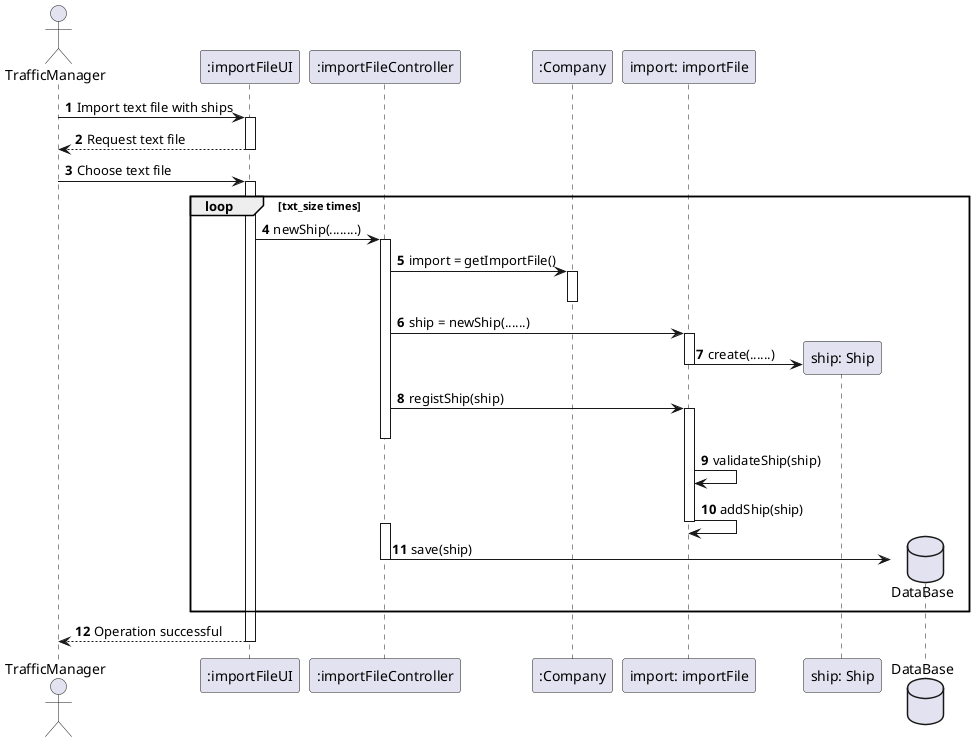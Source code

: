 @startuml

autonumber

actor       TrafficManager             as TM
participant    ":importFileUI"         as UI
participant    ":importFileController" as CTRL
participant    ":Company"              as Company
participant    "import: importFile"    as Model
participant    "ship: Ship"            as Ship
database       "DataBase"              as db

TM -> UI : Import text file with ships
activate UI
UI --> TM: Request text file
deactivate UI

TM -> UI : Choose text file
activate UI
loop txt_size times
    UI -> CTRL : newShip(........)
    activate CTRL
    CTRL -> Company : import = getImportFile()
    activate Company
    deactivate Company

    CTRL -> Model : ship = newShip(......)
    activate Model
    Model -> Ship ** : create(......)
    deactivate Model

    CTRL -> Model : registShip(ship)
    activate Model

    deactivate CTRL

    Model -> Model : validateShip(ship)
    Model -> Model : addShip(ship)
    deactivate Model

    activate CTRL

    CTRL -> db ** : save(ship)

    deactivate CTRL


end

UI --> TM : Operation successful
deactivate UI








@enduml
